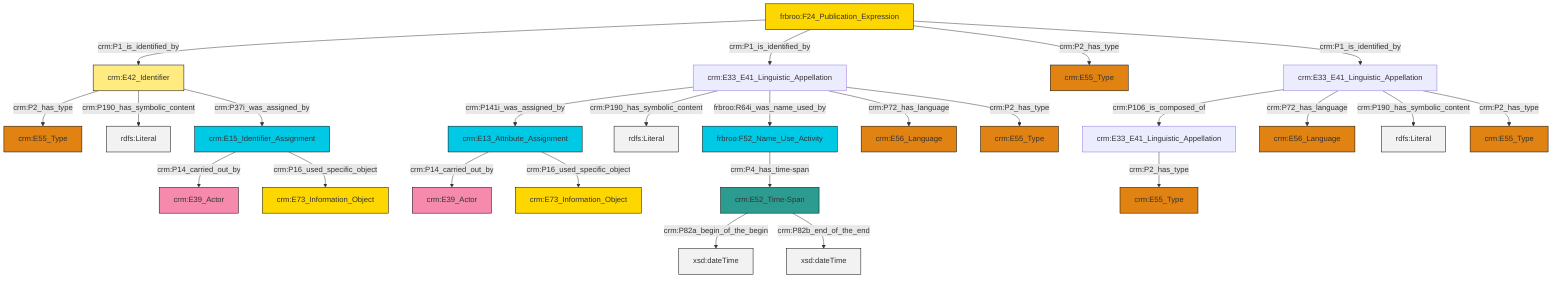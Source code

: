 graph TD
classDef Literal fill:#f2f2f2,stroke:#000000;
classDef CRM_Entity fill:#FFFFFF,stroke:#000000;
classDef Temporal_Entity fill:#00C9E6, stroke:#000000;
classDef Type fill:#E18312, stroke:#000000;
classDef Time-Span fill:#2C9C91, stroke:#000000;
classDef Appellation fill:#FFEB7F, stroke:#000000;
classDef Place fill:#008836, stroke:#000000;
classDef Persistent_Item fill:#B266B2, stroke:#000000;
classDef Conceptual_Object fill:#FFD700, stroke:#000000;
classDef Physical_Thing fill:#D2B48C, stroke:#000000;
classDef Actor fill:#f58aad, stroke:#000000;
classDef PC_Classes fill:#4ce600, stroke:#000000;
classDef Multi fill:#cccccc,stroke:#000000;

0["crm:E33_E41_Linguistic_Appellation"]:::Default -->|crm:P106_is_composed_of| 1["crm:E33_E41_Linguistic_Appellation"]:::Default
8["crm:E33_E41_Linguistic_Appellation"]:::Default -->|crm:P141i_was_assigned_by| 9["crm:E13_Attribute_Assignment"]:::Temporal_Entity
10["frbroo:F52_Name_Use_Activity"]:::Temporal_Entity -->|crm:P4_has_time-span| 6["crm:E52_Time-Span"]:::Time-Span
0["crm:E33_E41_Linguistic_Appellation"]:::Default -->|crm:P72_has_language| 11["crm:E56_Language"]:::Type
6["crm:E52_Time-Span"]:::Time-Span -->|crm:P82a_begin_of_the_begin| 18[xsd:dateTime]:::Literal
8["crm:E33_E41_Linguistic_Appellation"]:::Default -->|crm:P190_has_symbolic_content| 19[rdfs:Literal]:::Literal
22["frbroo:F24_Publication_Expression"]:::Conceptual_Object -->|crm:P1_is_identified_by| 23["crm:E42_Identifier"]:::Appellation
24["crm:E15_Identifier_Assignment"]:::Temporal_Entity -->|crm:P14_carried_out_by| 25["crm:E39_Actor"]:::Actor
8["crm:E33_E41_Linguistic_Appellation"]:::Default -->|frbroo:R64i_was_name_used_by| 10["frbroo:F52_Name_Use_Activity"]:::Temporal_Entity
0["crm:E33_E41_Linguistic_Appellation"]:::Default -->|crm:P190_has_symbolic_content| 28[rdfs:Literal]:::Literal
6["crm:E52_Time-Span"]:::Time-Span -->|crm:P82b_end_of_the_end| 32[xsd:dateTime]:::Literal
22["frbroo:F24_Publication_Expression"]:::Conceptual_Object -->|crm:P1_is_identified_by| 8["crm:E33_E41_Linguistic_Appellation"]:::Default
23["crm:E42_Identifier"]:::Appellation -->|crm:P2_has_type| 20["crm:E55_Type"]:::Type
23["crm:E42_Identifier"]:::Appellation -->|crm:P190_has_symbolic_content| 35[rdfs:Literal]:::Literal
23["crm:E42_Identifier"]:::Appellation -->|crm:P37i_was_assigned_by| 24["crm:E15_Identifier_Assignment"]:::Temporal_Entity
9["crm:E13_Attribute_Assignment"]:::Temporal_Entity -->|crm:P14_carried_out_by| 30["crm:E39_Actor"]:::Actor
1["crm:E33_E41_Linguistic_Appellation"]:::Default -->|crm:P2_has_type| 14["crm:E55_Type"]:::Type
0["crm:E33_E41_Linguistic_Appellation"]:::Default -->|crm:P2_has_type| 26["crm:E55_Type"]:::Type
24["crm:E15_Identifier_Assignment"]:::Temporal_Entity -->|crm:P16_used_specific_object| 37["crm:E73_Information_Object"]:::Conceptual_Object
22["frbroo:F24_Publication_Expression"]:::Conceptual_Object -->|crm:P2_has_type| 3["crm:E55_Type"]:::Type
8["crm:E33_E41_Linguistic_Appellation"]:::Default -->|crm:P72_has_language| 16["crm:E56_Language"]:::Type
8["crm:E33_E41_Linguistic_Appellation"]:::Default -->|crm:P2_has_type| 12["crm:E55_Type"]:::Type
22["frbroo:F24_Publication_Expression"]:::Conceptual_Object -->|crm:P1_is_identified_by| 0["crm:E33_E41_Linguistic_Appellation"]:::Default
9["crm:E13_Attribute_Assignment"]:::Temporal_Entity -->|crm:P16_used_specific_object| 42["crm:E73_Information_Object"]:::Conceptual_Object